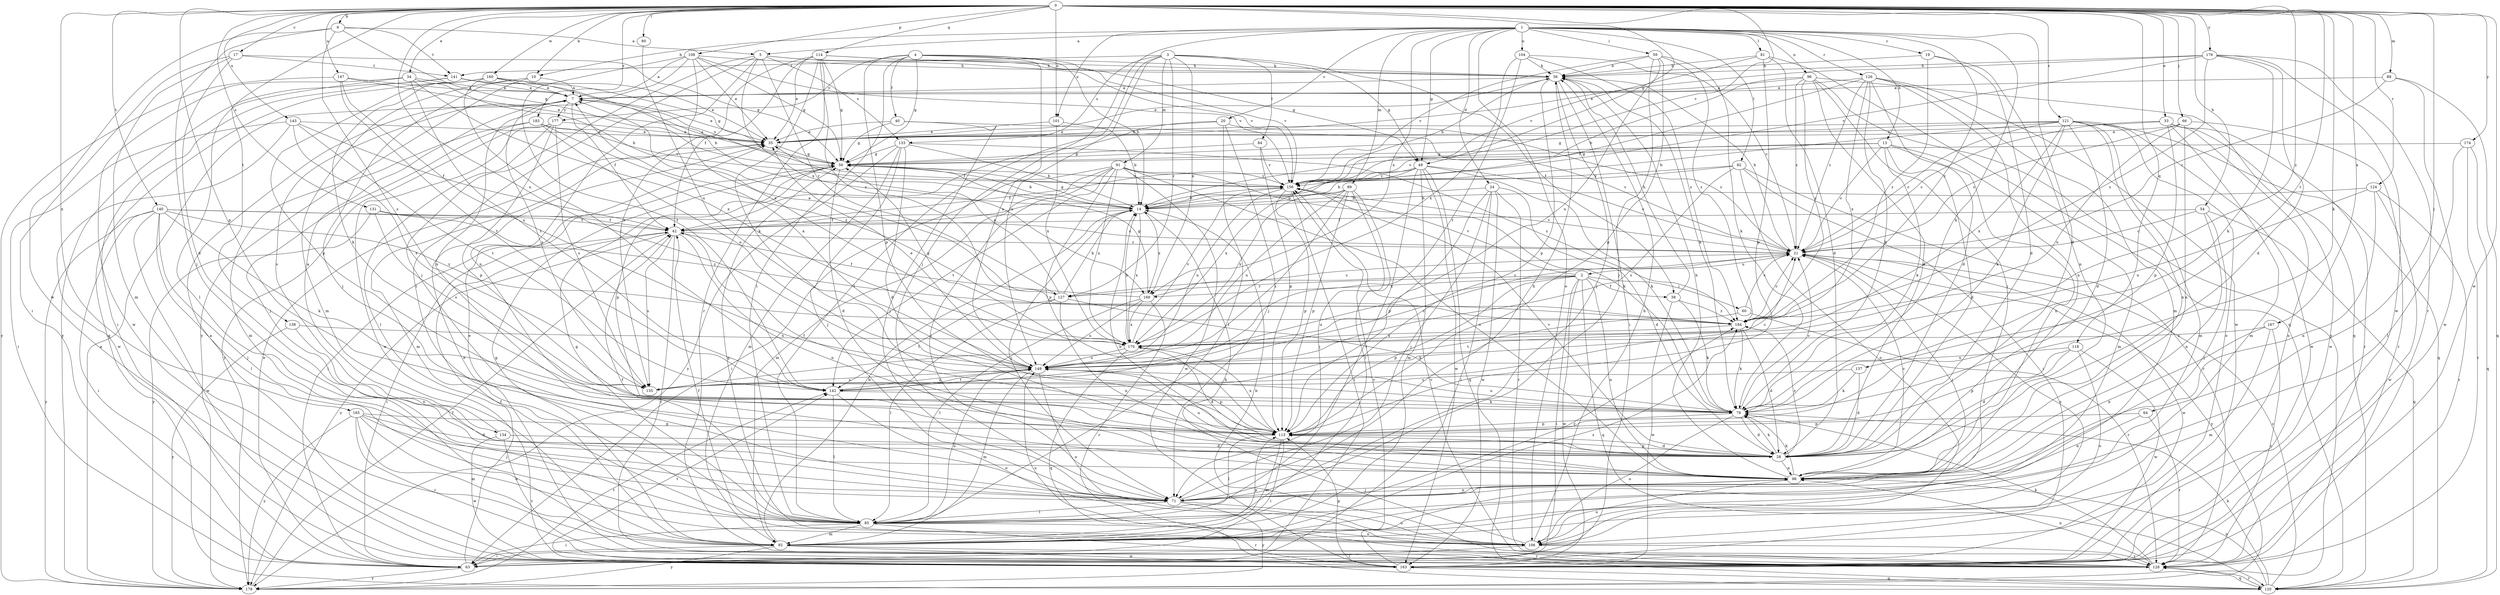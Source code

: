 strict digraph  {
0;
1;
2;
3;
4;
5;
7;
9;
10;
13;
14;
17;
19;
20;
21;
24;
28;
33;
34;
35;
38;
40;
42;
49;
50;
54;
56;
59;
60;
63;
64;
66;
71;
78;
80;
81;
82;
84;
85;
88;
89;
91;
92;
96;
98;
101;
104;
106;
108;
113;
114;
118;
120;
121;
124;
126;
127;
128;
131;
133;
134;
135;
137;
138;
140;
141;
142;
143;
147;
149;
156;
160;
163;
165;
167;
169;
170;
174;
176;
177;
178;
183;
184;
0 -> 9  [label=b];
0 -> 10  [label=b];
0 -> 17  [label=c];
0 -> 33  [label=e];
0 -> 34  [label=e];
0 -> 49  [label=g];
0 -> 54  [label=h];
0 -> 64  [label=j];
0 -> 66  [label=j];
0 -> 78  [label=k];
0 -> 80  [label=l];
0 -> 88  [label=m];
0 -> 101  [label=o];
0 -> 108  [label=p];
0 -> 113  [label=p];
0 -> 114  [label=q];
0 -> 118  [label=q];
0 -> 121  [label=r];
0 -> 124  [label=r];
0 -> 131  [label=s];
0 -> 137  [label=t];
0 -> 138  [label=t];
0 -> 140  [label=t];
0 -> 143  [label=u];
0 -> 147  [label=u];
0 -> 149  [label=u];
0 -> 156  [label=v];
0 -> 160  [label=w];
0 -> 163  [label=w];
0 -> 165  [label=x];
0 -> 167  [label=x];
0 -> 174  [label=y];
0 -> 176  [label=y];
0 -> 183  [label=z];
0 -> 184  [label=z];
1 -> 5  [label=a];
1 -> 10  [label=b];
1 -> 13  [label=b];
1 -> 19  [label=c];
1 -> 20  [label=c];
1 -> 24  [label=d];
1 -> 28  [label=d];
1 -> 49  [label=g];
1 -> 59  [label=i];
1 -> 71  [label=j];
1 -> 78  [label=k];
1 -> 81  [label=l];
1 -> 82  [label=l];
1 -> 89  [label=m];
1 -> 96  [label=n];
1 -> 101  [label=o];
1 -> 104  [label=o];
1 -> 106  [label=o];
1 -> 126  [label=r];
1 -> 169  [label=x];
1 -> 184  [label=z];
2 -> 38  [label=f];
2 -> 60  [label=i];
2 -> 63  [label=i];
2 -> 98  [label=n];
2 -> 113  [label=p];
2 -> 120  [label=q];
2 -> 127  [label=r];
2 -> 149  [label=u];
2 -> 156  [label=v];
2 -> 163  [label=w];
2 -> 169  [label=x];
3 -> 38  [label=f];
3 -> 49  [label=g];
3 -> 84  [label=l];
3 -> 85  [label=l];
3 -> 91  [label=m];
3 -> 127  [label=r];
3 -> 133  [label=s];
3 -> 141  [label=t];
3 -> 149  [label=u];
3 -> 169  [label=x];
4 -> 14  [label=b];
4 -> 40  [label=f];
4 -> 49  [label=g];
4 -> 50  [label=g];
4 -> 56  [label=h];
4 -> 85  [label=l];
4 -> 113  [label=p];
4 -> 149  [label=u];
4 -> 177  [label=y];
5 -> 56  [label=h];
5 -> 71  [label=j];
5 -> 85  [label=l];
5 -> 98  [label=n];
5 -> 127  [label=r];
5 -> 133  [label=s];
5 -> 156  [label=v];
5 -> 169  [label=x];
7 -> 35  [label=e];
7 -> 42  [label=f];
7 -> 134  [label=s];
7 -> 135  [label=s];
7 -> 177  [label=y];
9 -> 5  [label=a];
9 -> 50  [label=g];
9 -> 71  [label=j];
9 -> 135  [label=s];
9 -> 141  [label=t];
9 -> 163  [label=w];
10 -> 7  [label=a];
10 -> 71  [label=j];
10 -> 92  [label=m];
10 -> 178  [label=y];
13 -> 21  [label=c];
13 -> 28  [label=d];
13 -> 50  [label=g];
13 -> 78  [label=k];
13 -> 92  [label=m];
13 -> 98  [label=n];
13 -> 156  [label=v];
14 -> 42  [label=f];
14 -> 50  [label=g];
14 -> 71  [label=j];
14 -> 169  [label=x];
14 -> 170  [label=x];
17 -> 28  [label=d];
17 -> 50  [label=g];
17 -> 63  [label=i];
17 -> 92  [label=m];
17 -> 141  [label=t];
19 -> 28  [label=d];
19 -> 56  [label=h];
19 -> 98  [label=n];
19 -> 184  [label=z];
20 -> 21  [label=c];
20 -> 35  [label=e];
20 -> 42  [label=f];
20 -> 71  [label=j];
20 -> 85  [label=l];
21 -> 56  [label=h];
21 -> 71  [label=j];
21 -> 156  [label=v];
21 -> 163  [label=w];
21 -> 178  [label=y];
21 -> 2  [label=u];
24 -> 14  [label=b];
24 -> 28  [label=d];
24 -> 63  [label=i];
24 -> 71  [label=j];
24 -> 113  [label=p];
24 -> 128  [label=r];
24 -> 163  [label=w];
28 -> 78  [label=k];
28 -> 98  [label=n];
28 -> 113  [label=p];
28 -> 149  [label=u];
28 -> 156  [label=v];
28 -> 184  [label=z];
33 -> 21  [label=c];
33 -> 35  [label=e];
33 -> 92  [label=m];
33 -> 106  [label=o];
33 -> 113  [label=p];
33 -> 128  [label=r];
33 -> 163  [label=w];
34 -> 7  [label=a];
34 -> 14  [label=b];
34 -> 85  [label=l];
34 -> 142  [label=t];
34 -> 163  [label=w];
34 -> 170  [label=x];
35 -> 50  [label=g];
35 -> 92  [label=m];
38 -> 56  [label=h];
38 -> 78  [label=k];
38 -> 163  [label=w];
38 -> 184  [label=z];
40 -> 21  [label=c];
40 -> 35  [label=e];
40 -> 50  [label=g];
40 -> 71  [label=j];
42 -> 21  [label=c];
42 -> 63  [label=i];
42 -> 98  [label=n];
42 -> 128  [label=r];
42 -> 135  [label=s];
42 -> 178  [label=y];
49 -> 21  [label=c];
49 -> 42  [label=f];
49 -> 78  [label=k];
49 -> 85  [label=l];
49 -> 92  [label=m];
49 -> 120  [label=q];
49 -> 156  [label=v];
49 -> 163  [label=w];
49 -> 170  [label=x];
50 -> 7  [label=a];
50 -> 14  [label=b];
50 -> 28  [label=d];
50 -> 63  [label=i];
50 -> 113  [label=p];
50 -> 156  [label=v];
54 -> 21  [label=c];
54 -> 42  [label=f];
54 -> 71  [label=j];
54 -> 98  [label=n];
54 -> 120  [label=q];
56 -> 7  [label=a];
56 -> 35  [label=e];
56 -> 63  [label=i];
56 -> 71  [label=j];
56 -> 78  [label=k];
56 -> 113  [label=p];
59 -> 56  [label=h];
59 -> 71  [label=j];
59 -> 78  [label=k];
59 -> 113  [label=p];
59 -> 149  [label=u];
59 -> 156  [label=v];
59 -> 184  [label=z];
60 -> 21  [label=c];
60 -> 128  [label=r];
60 -> 142  [label=t];
63 -> 35  [label=e];
63 -> 42  [label=f];
63 -> 178  [label=y];
64 -> 98  [label=n];
64 -> 113  [label=p];
64 -> 128  [label=r];
66 -> 21  [label=c];
66 -> 35  [label=e];
66 -> 98  [label=n];
66 -> 128  [label=r];
66 -> 149  [label=u];
71 -> 56  [label=h];
71 -> 85  [label=l];
71 -> 98  [label=n];
71 -> 106  [label=o];
71 -> 178  [label=y];
78 -> 21  [label=c];
78 -> 28  [label=d];
78 -> 106  [label=o];
78 -> 113  [label=p];
78 -> 149  [label=u];
80 -> 149  [label=u];
81 -> 28  [label=d];
81 -> 56  [label=h];
81 -> 113  [label=p];
81 -> 120  [label=q];
81 -> 156  [label=v];
82 -> 14  [label=b];
82 -> 63  [label=i];
82 -> 106  [label=o];
82 -> 128  [label=r];
82 -> 135  [label=s];
82 -> 156  [label=v];
84 -> 50  [label=g];
84 -> 113  [label=p];
84 -> 156  [label=v];
85 -> 35  [label=e];
85 -> 42  [label=f];
85 -> 50  [label=g];
85 -> 63  [label=i];
85 -> 92  [label=m];
85 -> 106  [label=o];
85 -> 128  [label=r];
85 -> 149  [label=u];
85 -> 184  [label=z];
88 -> 7  [label=a];
88 -> 21  [label=c];
88 -> 120  [label=q];
88 -> 163  [label=w];
89 -> 14  [label=b];
89 -> 71  [label=j];
89 -> 85  [label=l];
89 -> 113  [label=p];
89 -> 135  [label=s];
89 -> 149  [label=u];
89 -> 170  [label=x];
91 -> 63  [label=i];
91 -> 71  [label=j];
91 -> 78  [label=k];
91 -> 92  [label=m];
91 -> 98  [label=n];
91 -> 113  [label=p];
91 -> 142  [label=t];
91 -> 156  [label=v];
91 -> 163  [label=w];
91 -> 170  [label=x];
92 -> 14  [label=b];
92 -> 50  [label=g];
92 -> 63  [label=i];
92 -> 113  [label=p];
92 -> 128  [label=r];
92 -> 163  [label=w];
92 -> 178  [label=y];
92 -> 184  [label=z];
96 -> 7  [label=a];
96 -> 14  [label=b];
96 -> 21  [label=c];
96 -> 28  [label=d];
96 -> 71  [label=j];
96 -> 120  [label=q];
96 -> 178  [label=y];
96 -> 184  [label=z];
98 -> 14  [label=b];
98 -> 21  [label=c];
98 -> 56  [label=h];
98 -> 71  [label=j];
98 -> 78  [label=k];
98 -> 106  [label=o];
101 -> 14  [label=b];
101 -> 35  [label=e];
101 -> 170  [label=x];
104 -> 21  [label=c];
104 -> 56  [label=h];
104 -> 142  [label=t];
104 -> 170  [label=x];
104 -> 184  [label=z];
106 -> 14  [label=b];
106 -> 21  [label=c];
106 -> 42  [label=f];
106 -> 50  [label=g];
106 -> 56  [label=h];
106 -> 63  [label=i];
106 -> 128  [label=r];
108 -> 7  [label=a];
108 -> 35  [label=e];
108 -> 50  [label=g];
108 -> 56  [label=h];
108 -> 98  [label=n];
108 -> 142  [label=t];
108 -> 156  [label=v];
108 -> 170  [label=x];
113 -> 28  [label=d];
113 -> 42  [label=f];
113 -> 63  [label=i];
113 -> 85  [label=l];
113 -> 92  [label=m];
113 -> 170  [label=x];
114 -> 35  [label=e];
114 -> 42  [label=f];
114 -> 50  [label=g];
114 -> 56  [label=h];
114 -> 78  [label=k];
114 -> 128  [label=r];
114 -> 135  [label=s];
114 -> 156  [label=v];
114 -> 184  [label=z];
118 -> 28  [label=d];
118 -> 106  [label=o];
118 -> 113  [label=p];
118 -> 149  [label=u];
118 -> 163  [label=w];
120 -> 21  [label=c];
120 -> 78  [label=k];
120 -> 98  [label=n];
120 -> 128  [label=r];
121 -> 14  [label=b];
121 -> 21  [label=c];
121 -> 28  [label=d];
121 -> 35  [label=e];
121 -> 50  [label=g];
121 -> 78  [label=k];
121 -> 92  [label=m];
121 -> 98  [label=n];
121 -> 106  [label=o];
121 -> 120  [label=q];
121 -> 163  [label=w];
121 -> 170  [label=x];
124 -> 14  [label=b];
124 -> 98  [label=n];
124 -> 128  [label=r];
124 -> 149  [label=u];
124 -> 163  [label=w];
126 -> 7  [label=a];
126 -> 21  [label=c];
126 -> 28  [label=d];
126 -> 42  [label=f];
126 -> 78  [label=k];
126 -> 92  [label=m];
126 -> 98  [label=n];
126 -> 163  [label=w];
126 -> 170  [label=x];
127 -> 7  [label=a];
127 -> 14  [label=b];
127 -> 21  [label=c];
127 -> 35  [label=e];
127 -> 78  [label=k];
127 -> 85  [label=l];
127 -> 98  [label=n];
127 -> 142  [label=t];
128 -> 14  [label=b];
128 -> 35  [label=e];
128 -> 78  [label=k];
128 -> 98  [label=n];
128 -> 120  [label=q];
128 -> 156  [label=v];
131 -> 42  [label=f];
131 -> 135  [label=s];
131 -> 178  [label=y];
131 -> 184  [label=z];
133 -> 14  [label=b];
133 -> 28  [label=d];
133 -> 50  [label=g];
133 -> 71  [label=j];
133 -> 92  [label=m];
133 -> 178  [label=y];
133 -> 184  [label=z];
134 -> 7  [label=a];
134 -> 28  [label=d];
134 -> 128  [label=r];
134 -> 163  [label=w];
135 -> 21  [label=c];
137 -> 28  [label=d];
137 -> 78  [label=k];
137 -> 135  [label=s];
138 -> 98  [label=n];
138 -> 170  [label=x];
138 -> 178  [label=y];
140 -> 21  [label=c];
140 -> 42  [label=f];
140 -> 63  [label=i];
140 -> 71  [label=j];
140 -> 78  [label=k];
140 -> 85  [label=l];
140 -> 163  [label=w];
140 -> 178  [label=y];
140 -> 184  [label=z];
141 -> 7  [label=a];
141 -> 50  [label=g];
141 -> 63  [label=i];
141 -> 156  [label=v];
141 -> 178  [label=y];
142 -> 78  [label=k];
142 -> 85  [label=l];
142 -> 106  [label=o];
142 -> 149  [label=u];
143 -> 35  [label=e];
143 -> 42  [label=f];
143 -> 63  [label=i];
143 -> 135  [label=s];
143 -> 142  [label=t];
143 -> 163  [label=w];
147 -> 7  [label=a];
147 -> 35  [label=e];
147 -> 142  [label=t];
147 -> 149  [label=u];
147 -> 178  [label=y];
149 -> 7  [label=a];
149 -> 21  [label=c];
149 -> 35  [label=e];
149 -> 92  [label=m];
149 -> 106  [label=o];
149 -> 113  [label=p];
149 -> 135  [label=s];
149 -> 142  [label=t];
156 -> 14  [label=b];
156 -> 56  [label=h];
156 -> 63  [label=i];
156 -> 113  [label=p];
156 -> 149  [label=u];
160 -> 7  [label=a];
160 -> 14  [label=b];
160 -> 35  [label=e];
160 -> 78  [label=k];
160 -> 113  [label=p];
160 -> 120  [label=q];
160 -> 142  [label=t];
163 -> 7  [label=a];
163 -> 113  [label=p];
163 -> 120  [label=q];
163 -> 142  [label=t];
163 -> 149  [label=u];
163 -> 156  [label=v];
165 -> 28  [label=d];
165 -> 71  [label=j];
165 -> 92  [label=m];
165 -> 106  [label=o];
165 -> 113  [label=p];
165 -> 128  [label=r];
165 -> 178  [label=y];
167 -> 92  [label=m];
167 -> 98  [label=n];
167 -> 128  [label=r];
167 -> 170  [label=x];
169 -> 21  [label=c];
169 -> 42  [label=f];
169 -> 50  [label=g];
169 -> 85  [label=l];
169 -> 128  [label=r];
169 -> 149  [label=u];
169 -> 170  [label=x];
170 -> 14  [label=b];
170 -> 28  [label=d];
170 -> 50  [label=g];
170 -> 120  [label=q];
170 -> 149  [label=u];
170 -> 156  [label=v];
174 -> 50  [label=g];
174 -> 85  [label=l];
174 -> 120  [label=q];
174 -> 128  [label=r];
176 -> 28  [label=d];
176 -> 35  [label=e];
176 -> 56  [label=h];
176 -> 78  [label=k];
176 -> 128  [label=r];
176 -> 156  [label=v];
176 -> 163  [label=w];
176 -> 184  [label=z];
177 -> 35  [label=e];
177 -> 85  [label=l];
177 -> 113  [label=p];
177 -> 135  [label=s];
177 -> 163  [label=w];
177 -> 178  [label=y];
178 -> 7  [label=a];
178 -> 42  [label=f];
178 -> 142  [label=t];
183 -> 35  [label=e];
183 -> 71  [label=j];
183 -> 92  [label=m];
183 -> 149  [label=u];
183 -> 156  [label=v];
183 -> 184  [label=z];
184 -> 21  [label=c];
184 -> 28  [label=d];
184 -> 78  [label=k];
184 -> 170  [label=x];
}
